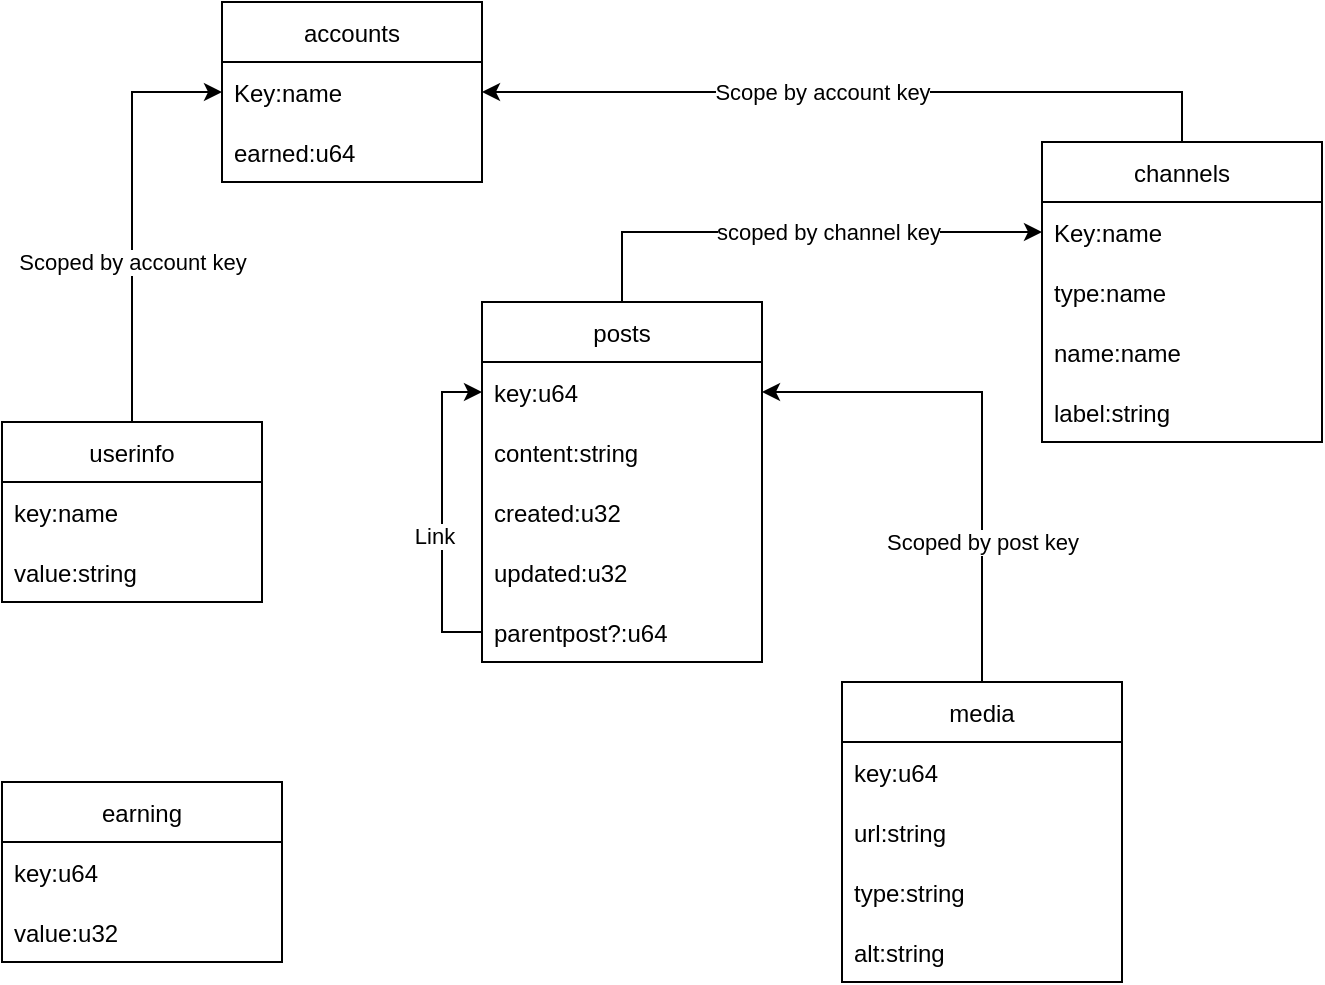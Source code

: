 <mxfile version="20.3.3" type="github">
  <diagram id="ZTWvXyq-GKM8yy_udWXu" name="Page-1">
    <mxGraphModel dx="1106" dy="564" grid="1" gridSize="10" guides="1" tooltips="1" connect="1" arrows="1" fold="1" page="1" pageScale="1" pageWidth="827" pageHeight="1169" math="0" shadow="0">
      <root>
        <mxCell id="0" />
        <mxCell id="1" parent="0" />
        <mxCell id="68Qubpf2alysa6RBHRhq-2" value="accounts" style="swimlane;fontStyle=0;childLayout=stackLayout;horizontal=1;startSize=30;horizontalStack=0;resizeParent=1;resizeParentMax=0;resizeLast=0;collapsible=1;marginBottom=0;" parent="1" vertex="1">
          <mxGeometry x="150" y="130" width="130" height="90" as="geometry" />
        </mxCell>
        <mxCell id="68Qubpf2alysa6RBHRhq-3" value="Key:name" style="text;strokeColor=none;fillColor=none;align=left;verticalAlign=middle;spacingLeft=4;spacingRight=4;overflow=hidden;points=[[0,0.5],[1,0.5]];portConstraint=eastwest;rotatable=0;" parent="68Qubpf2alysa6RBHRhq-2" vertex="1">
          <mxGeometry y="30" width="130" height="30" as="geometry" />
        </mxCell>
        <mxCell id="68Qubpf2alysa6RBHRhq-30" value="earned:u64" style="text;strokeColor=none;fillColor=none;align=left;verticalAlign=middle;spacingLeft=4;spacingRight=4;overflow=hidden;points=[[0,0.5],[1,0.5]];portConstraint=eastwest;rotatable=0;" parent="68Qubpf2alysa6RBHRhq-2" vertex="1">
          <mxGeometry y="60" width="130" height="30" as="geometry" />
        </mxCell>
        <mxCell id="68Qubpf2alysa6RBHRhq-8" style="edgeStyle=orthogonalEdgeStyle;rounded=0;orthogonalLoop=1;jettySize=auto;html=1;exitX=0.5;exitY=0;exitDx=0;exitDy=0;entryX=1;entryY=0.5;entryDx=0;entryDy=0;" parent="1" source="68Qubpf2alysa6RBHRhq-6" target="68Qubpf2alysa6RBHRhq-3" edge="1">
          <mxGeometry relative="1" as="geometry" />
        </mxCell>
        <mxCell id="68Qubpf2alysa6RBHRhq-9" value="Scope by account key" style="edgeLabel;html=1;align=center;verticalAlign=middle;resizable=0;points=[];" parent="68Qubpf2alysa6RBHRhq-8" vertex="1" connectable="0">
          <mxGeometry x="-0.593" y="-2" relative="1" as="geometry">
            <mxPoint x="-129" y="2" as="offset" />
          </mxGeometry>
        </mxCell>
        <mxCell id="68Qubpf2alysa6RBHRhq-6" value="channels" style="swimlane;fontStyle=0;childLayout=stackLayout;horizontal=1;startSize=30;horizontalStack=0;resizeParent=1;resizeParentMax=0;resizeLast=0;collapsible=1;marginBottom=0;" parent="1" vertex="1">
          <mxGeometry x="560" y="200" width="140" height="150" as="geometry" />
        </mxCell>
        <mxCell id="68Qubpf2alysa6RBHRhq-7" value="Key:name" style="text;strokeColor=none;fillColor=none;align=left;verticalAlign=middle;spacingLeft=4;spacingRight=4;overflow=hidden;points=[[0,0.5],[1,0.5]];portConstraint=eastwest;rotatable=0;" parent="68Qubpf2alysa6RBHRhq-6" vertex="1">
          <mxGeometry y="30" width="140" height="30" as="geometry" />
        </mxCell>
        <mxCell id="68Qubpf2alysa6RBHRhq-24" value="type:name" style="text;strokeColor=none;fillColor=none;align=left;verticalAlign=middle;spacingLeft=4;spacingRight=4;overflow=hidden;points=[[0,0.5],[1,0.5]];portConstraint=eastwest;rotatable=0;" parent="68Qubpf2alysa6RBHRhq-6" vertex="1">
          <mxGeometry y="60" width="140" height="30" as="geometry" />
        </mxCell>
        <mxCell id="68Qubpf2alysa6RBHRhq-23" value="name:name" style="text;strokeColor=none;fillColor=none;align=left;verticalAlign=middle;spacingLeft=4;spacingRight=4;overflow=hidden;points=[[0,0.5],[1,0.5]];portConstraint=eastwest;rotatable=0;" parent="68Qubpf2alysa6RBHRhq-6" vertex="1">
          <mxGeometry y="90" width="140" height="30" as="geometry" />
        </mxCell>
        <mxCell id="68Qubpf2alysa6RBHRhq-25" value="label:string" style="text;strokeColor=none;fillColor=none;align=left;verticalAlign=middle;spacingLeft=4;spacingRight=4;overflow=hidden;points=[[0,0.5],[1,0.5]];portConstraint=eastwest;rotatable=0;" parent="68Qubpf2alysa6RBHRhq-6" vertex="1">
          <mxGeometry y="120" width="140" height="30" as="geometry" />
        </mxCell>
        <mxCell id="68Qubpf2alysa6RBHRhq-14" style="edgeStyle=orthogonalEdgeStyle;rounded=0;orthogonalLoop=1;jettySize=auto;html=1;exitX=0.5;exitY=0;exitDx=0;exitDy=0;entryX=0;entryY=0.5;entryDx=0;entryDy=0;" parent="1" source="68Qubpf2alysa6RBHRhq-10" target="68Qubpf2alysa6RBHRhq-3" edge="1">
          <mxGeometry relative="1" as="geometry">
            <Array as="points">
              <mxPoint x="105" y="175" />
            </Array>
          </mxGeometry>
        </mxCell>
        <mxCell id="68Qubpf2alysa6RBHRhq-15" value="Scoped by account key" style="edgeLabel;html=1;align=center;verticalAlign=middle;resizable=0;points=[];" parent="68Qubpf2alysa6RBHRhq-14" vertex="1" connectable="0">
          <mxGeometry x="-0.047" y="-1" relative="1" as="geometry">
            <mxPoint x="-1" y="20" as="offset" />
          </mxGeometry>
        </mxCell>
        <mxCell id="68Qubpf2alysa6RBHRhq-10" value="userinfo" style="swimlane;fontStyle=0;childLayout=stackLayout;horizontal=1;startSize=30;horizontalStack=0;resizeParent=1;resizeParentMax=0;resizeLast=0;collapsible=1;marginBottom=0;" parent="1" vertex="1">
          <mxGeometry x="40" y="340" width="130" height="90" as="geometry" />
        </mxCell>
        <mxCell id="68Qubpf2alysa6RBHRhq-11" value="key:name" style="text;strokeColor=none;fillColor=none;align=left;verticalAlign=middle;spacingLeft=4;spacingRight=4;overflow=hidden;points=[[0,0.5],[1,0.5]];portConstraint=eastwest;rotatable=0;" parent="68Qubpf2alysa6RBHRhq-10" vertex="1">
          <mxGeometry y="30" width="130" height="30" as="geometry" />
        </mxCell>
        <mxCell id="68Qubpf2alysa6RBHRhq-12" value="value:string" style="text;strokeColor=none;fillColor=none;align=left;verticalAlign=middle;spacingLeft=4;spacingRight=4;overflow=hidden;points=[[0,0.5],[1,0.5]];portConstraint=eastwest;rotatable=0;" parent="68Qubpf2alysa6RBHRhq-10" vertex="1">
          <mxGeometry y="60" width="130" height="30" as="geometry" />
        </mxCell>
        <mxCell id="68Qubpf2alysa6RBHRhq-28" style="edgeStyle=orthogonalEdgeStyle;rounded=0;orthogonalLoop=1;jettySize=auto;html=1;exitX=0.5;exitY=0;exitDx=0;exitDy=0;entryX=0;entryY=0.5;entryDx=0;entryDy=0;" parent="1" source="68Qubpf2alysa6RBHRhq-16" target="68Qubpf2alysa6RBHRhq-7" edge="1">
          <mxGeometry relative="1" as="geometry" />
        </mxCell>
        <mxCell id="68Qubpf2alysa6RBHRhq-29" value="scoped by channel key" style="edgeLabel;html=1;align=center;verticalAlign=middle;resizable=0;points=[];" parent="68Qubpf2alysa6RBHRhq-28" vertex="1" connectable="0">
          <mxGeometry x="0.324" y="-2" relative="1" as="geometry">
            <mxPoint x="-24" y="-2" as="offset" />
          </mxGeometry>
        </mxCell>
        <mxCell id="68Qubpf2alysa6RBHRhq-16" value="posts" style="swimlane;fontStyle=0;childLayout=stackLayout;horizontal=1;startSize=30;horizontalStack=0;resizeParent=1;resizeParentMax=0;resizeLast=0;collapsible=1;marginBottom=0;" parent="1" vertex="1">
          <mxGeometry x="280" y="280" width="140" height="180" as="geometry" />
        </mxCell>
        <mxCell id="68Qubpf2alysa6RBHRhq-17" value="key:u64" style="text;strokeColor=none;fillColor=none;align=left;verticalAlign=middle;spacingLeft=4;spacingRight=4;overflow=hidden;points=[[0,0.5],[1,0.5]];portConstraint=eastwest;rotatable=0;" parent="68Qubpf2alysa6RBHRhq-16" vertex="1">
          <mxGeometry y="30" width="140" height="30" as="geometry" />
        </mxCell>
        <mxCell id="68Qubpf2alysa6RBHRhq-18" value="content:string" style="text;strokeColor=none;fillColor=none;align=left;verticalAlign=middle;spacingLeft=4;spacingRight=4;overflow=hidden;points=[[0,0.5],[1,0.5]];portConstraint=eastwest;rotatable=0;" parent="68Qubpf2alysa6RBHRhq-16" vertex="1">
          <mxGeometry y="60" width="140" height="30" as="geometry" />
        </mxCell>
        <mxCell id="68Qubpf2alysa6RBHRhq-19" value="created:u32" style="text;strokeColor=none;fillColor=none;align=left;verticalAlign=middle;spacingLeft=4;spacingRight=4;overflow=hidden;points=[[0,0.5],[1,0.5]];portConstraint=eastwest;rotatable=0;" parent="68Qubpf2alysa6RBHRhq-16" vertex="1">
          <mxGeometry y="90" width="140" height="30" as="geometry" />
        </mxCell>
        <mxCell id="68Qubpf2alysa6RBHRhq-20" value="updated:u32" style="text;strokeColor=none;fillColor=none;align=left;verticalAlign=middle;spacingLeft=4;spacingRight=4;overflow=hidden;points=[[0,0.5],[1,0.5]];portConstraint=eastwest;rotatable=0;" parent="68Qubpf2alysa6RBHRhq-16" vertex="1">
          <mxGeometry y="120" width="140" height="30" as="geometry" />
        </mxCell>
        <mxCell id="68Qubpf2alysa6RBHRhq-22" style="edgeStyle=orthogonalEdgeStyle;rounded=0;orthogonalLoop=1;jettySize=auto;html=1;exitX=0;exitY=0.5;exitDx=0;exitDy=0;entryX=0;entryY=0.5;entryDx=0;entryDy=0;" parent="68Qubpf2alysa6RBHRhq-16" source="68Qubpf2alysa6RBHRhq-21" target="68Qubpf2alysa6RBHRhq-17" edge="1">
          <mxGeometry relative="1" as="geometry" />
        </mxCell>
        <mxCell id="kfMHzAUpJvRQcDuDT-Uy-1" value="Link" style="edgeLabel;html=1;align=center;verticalAlign=middle;resizable=0;points=[];" vertex="1" connectable="0" parent="68Qubpf2alysa6RBHRhq-22">
          <mxGeometry x="-0.15" y="4" relative="1" as="geometry">
            <mxPoint as="offset" />
          </mxGeometry>
        </mxCell>
        <mxCell id="68Qubpf2alysa6RBHRhq-21" value="parentpost?:u64" style="text;strokeColor=none;fillColor=none;align=left;verticalAlign=middle;spacingLeft=4;spacingRight=4;overflow=hidden;points=[[0,0.5],[1,0.5]];portConstraint=eastwest;rotatable=0;" parent="68Qubpf2alysa6RBHRhq-16" vertex="1">
          <mxGeometry y="150" width="140" height="30" as="geometry" />
        </mxCell>
        <mxCell id="kfMHzAUpJvRQcDuDT-Uy-11" style="edgeStyle=orthogonalEdgeStyle;rounded=0;orthogonalLoop=1;jettySize=auto;html=1;exitX=0.5;exitY=0;exitDx=0;exitDy=0;entryX=1;entryY=0.5;entryDx=0;entryDy=0;" edge="1" parent="1" source="kfMHzAUpJvRQcDuDT-Uy-2" target="68Qubpf2alysa6RBHRhq-17">
          <mxGeometry relative="1" as="geometry" />
        </mxCell>
        <mxCell id="kfMHzAUpJvRQcDuDT-Uy-12" value="Scoped by post key" style="edgeLabel;html=1;align=center;verticalAlign=middle;resizable=0;points=[];" vertex="1" connectable="0" parent="kfMHzAUpJvRQcDuDT-Uy-11">
          <mxGeometry x="0.608" y="4" relative="1" as="geometry">
            <mxPoint x="60" y="71" as="offset" />
          </mxGeometry>
        </mxCell>
        <mxCell id="kfMHzAUpJvRQcDuDT-Uy-2" value="media" style="swimlane;fontStyle=0;childLayout=stackLayout;horizontal=1;startSize=30;horizontalStack=0;resizeParent=1;resizeParentMax=0;resizeLast=0;collapsible=1;marginBottom=0;" vertex="1" parent="1">
          <mxGeometry x="460" y="470" width="140" height="150" as="geometry" />
        </mxCell>
        <mxCell id="kfMHzAUpJvRQcDuDT-Uy-3" value="key:u64" style="text;strokeColor=none;fillColor=none;align=left;verticalAlign=middle;spacingLeft=4;spacingRight=4;overflow=hidden;points=[[0,0.5],[1,0.5]];portConstraint=eastwest;rotatable=0;" vertex="1" parent="kfMHzAUpJvRQcDuDT-Uy-2">
          <mxGeometry y="30" width="140" height="30" as="geometry" />
        </mxCell>
        <mxCell id="kfMHzAUpJvRQcDuDT-Uy-4" value="url:string" style="text;strokeColor=none;fillColor=none;align=left;verticalAlign=middle;spacingLeft=4;spacingRight=4;overflow=hidden;points=[[0,0.5],[1,0.5]];portConstraint=eastwest;rotatable=0;" vertex="1" parent="kfMHzAUpJvRQcDuDT-Uy-2">
          <mxGeometry y="60" width="140" height="30" as="geometry" />
        </mxCell>
        <mxCell id="kfMHzAUpJvRQcDuDT-Uy-5" value="type:string" style="text;strokeColor=none;fillColor=none;align=left;verticalAlign=middle;spacingLeft=4;spacingRight=4;overflow=hidden;points=[[0,0.5],[1,0.5]];portConstraint=eastwest;rotatable=0;" vertex="1" parent="kfMHzAUpJvRQcDuDT-Uy-2">
          <mxGeometry y="90" width="140" height="30" as="geometry" />
        </mxCell>
        <mxCell id="kfMHzAUpJvRQcDuDT-Uy-10" value="alt:string" style="text;strokeColor=none;fillColor=none;align=left;verticalAlign=middle;spacingLeft=4;spacingRight=4;overflow=hidden;points=[[0,0.5],[1,0.5]];portConstraint=eastwest;rotatable=0;" vertex="1" parent="kfMHzAUpJvRQcDuDT-Uy-2">
          <mxGeometry y="120" width="140" height="30" as="geometry" />
        </mxCell>
        <mxCell id="kfMHzAUpJvRQcDuDT-Uy-13" value="earning" style="swimlane;fontStyle=0;childLayout=stackLayout;horizontal=1;startSize=30;horizontalStack=0;resizeParent=1;resizeParentMax=0;resizeLast=0;collapsible=1;marginBottom=0;" vertex="1" parent="1">
          <mxGeometry x="40" y="520" width="140" height="90" as="geometry" />
        </mxCell>
        <mxCell id="kfMHzAUpJvRQcDuDT-Uy-14" value="key:u64" style="text;strokeColor=none;fillColor=none;align=left;verticalAlign=middle;spacingLeft=4;spacingRight=4;overflow=hidden;points=[[0,0.5],[1,0.5]];portConstraint=eastwest;rotatable=0;" vertex="1" parent="kfMHzAUpJvRQcDuDT-Uy-13">
          <mxGeometry y="30" width="140" height="30" as="geometry" />
        </mxCell>
        <mxCell id="kfMHzAUpJvRQcDuDT-Uy-15" value="value:u32" style="text;strokeColor=none;fillColor=none;align=left;verticalAlign=middle;spacingLeft=4;spacingRight=4;overflow=hidden;points=[[0,0.5],[1,0.5]];portConstraint=eastwest;rotatable=0;" vertex="1" parent="kfMHzAUpJvRQcDuDT-Uy-13">
          <mxGeometry y="60" width="140" height="30" as="geometry" />
        </mxCell>
      </root>
    </mxGraphModel>
  </diagram>
</mxfile>
